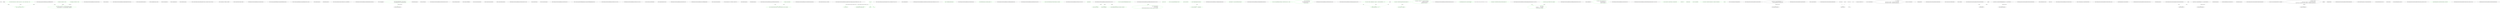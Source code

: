 digraph  {
n95 [label=last, span=""];
n96 [label=double, span=""];
n0 [cluster="Humanizer.MetricNumeralExtensions.FromMetric(string)", label="Entry Humanizer.MetricNumeralExtensions.FromMetric(string)", span="74-74"];
n17 [cluster="string.Trim()", label="Entry string.Trim()", span="0-0"];
n18 [cluster="Humanizer.MetricNumeralExtensions.ReplaceNameBySymbol(string)", label="Entry Humanizer.MetricNumeralExtensions.ReplaceNameBySymbol(string)", span="90-90"];
n19 [cluster="string.IsInvalidMetricNumeral()", label="Entry string.IsInvalidMetricNumeral()", span="179-179"];
n21 [cluster="string.Replace(string, string)", label="Entry string.Replace(string, string)", span="0-0"];
n22 [cluster="char.IsLetter(char)", label="Entry char.IsLetter(char)", span="0-0"];
n24 [cluster="string.Remove(int)", label="Entry string.Remove(int)", span="0-0"];
n23 [cluster="double.Parse(string)", label="Entry double.Parse(string)", span="0-0"];
n25 [cluster="System.Collections.Generic.IEnumerable<TSource>.Contains<TSource>(TSource)", label="Entry System.Collections.Generic.IEnumerable<TSource>.Contains<TSource>(TSource)", span="0-0"];
n26 [cluster="System.Func<T, TResult>.Invoke(T)", label="Entry System.Func<T, TResult>.Invoke(T)", span="0-0"];
n27 [cluster="System.Math.Pow(double, double)", label="Entry System.Math.Pow(double, double)", span="0-0"];
n15 [cluster="Humanizer.MetricNumeralExtensions.FromMetric(string)", label="Exit Humanizer.MetricNumeralExtensions.FromMetric(string)", span="74-74"];
n16 [cluster="System.ArgumentNullException.ArgumentNullException(string)", label="Entry System.ArgumentNullException.ArgumentNullException(string)", span="0-0"];
n20 [cluster="System.ArgumentException.ArgumentException(string, string)", label="Entry System.ArgumentException.ArgumentException(string, string)", span="0-0"];
n28 [cluster="lambda expression", label="Entry lambda expression", span="84-84"];
n30 [cluster="lambda expression", label="Exit lambda expression", span="84-84"];
n31 [cluster="System.Collections.Generic.ICollection<char>.IndexOf(char)", label="Entry System.Collections.Generic.ICollection<char>.IndexOf(char)", span="197-197"];
n33 [cluster="Humanizer.MetricNumeralExtensions.ReplaceNameBySymbol(string)", label="Exit Humanizer.MetricNumeralExtensions.ReplaceNameBySymbol(string)", span="90-90"];
n34 [cluster="Unk.Aggregate", label="Entry Unk.Aggregate", span=""];
n35 [cluster="lambda expression", label="Entry lambda expression", span="92-92"];
n37 [cluster="lambda expression", label="Exit lambda expression", span="92-92"];
n38 [cluster="char.ToString()", label="Entry char.ToString()", span="0-0"];
n39 [cluster="Humanizer.MetricNumeralExtensions.ToMetric(double, bool, bool)", label="Entry Humanizer.MetricNumeralExtensions.ToMetric(double, bool, bool)", span="111-111"];
n49 [cluster="double.Equals(double)", label="Entry double.Equals(double)", span="0-0"];
n51 [cluster="double.IsOutOfRange()", label="Entry double.IsOutOfRange()", span="159-159"];
n53 [cluster="System.Math.Abs(double)", label="Entry System.Math.Abs(double)", span="0-0"];
n54 [cluster="System.Math.Log10(double)", label="Entry System.Math.Log10(double)", span="0-0"];
n55 [cluster="System.Math.Floor(double)", label="Entry System.Math.Floor(double)", span="0-0"];
n48 [cluster="Humanizer.MetricNumeralExtensions.ToMetric(double, bool, bool)", label="Exit Humanizer.MetricNumeralExtensions.ToMetric(double, bool, bool)", span="111-111"];
n50 [cluster="double.ToString()", label="Entry double.ToString()", span="0-0"];
n56 [cluster="System.Math.Sign(int)", label="Entry System.Math.Sign(int)", span="0-0"];
n57 [cluster="Humanizer.MetricNumeralExtensions.GetUnit(char, bool)", label="Entry Humanizer.MetricNumeralExtensions.GetUnit(char, bool)", span="149-149"];
n52 [cluster="System.ArgumentOutOfRangeException.ArgumentOutOfRangeException(string)", label="Entry System.ArgumentOutOfRangeException.ArgumentOutOfRangeException(string)", span="0-0"];
n58 [cluster="Humanizer.MetricNumeralExtensions.ToMetric(int, bool, bool)", label="Entry Humanizer.MetricNumeralExtensions.ToMetric(int, bool, bool)", span="138-138"];
n60 [cluster="Humanizer.MetricNumeralExtensions.ToMetric(int, bool, bool)", label="Exit Humanizer.MetricNumeralExtensions.ToMetric(int, bool, bool)", span="138-138"];
n61 [cluster="System.Convert.ToDouble(int)", label="Entry System.Convert.ToDouble(int)", span="0-0"];
n62 [cluster="double.ToMetric(bool, bool)", label="Entry double.ToMetric(bool, bool)", span="111-111"];
n64 [cluster="Humanizer.MetricNumeralExtensions.GetUnit(char, bool)", label="Exit Humanizer.MetricNumeralExtensions.GetUnit(char, bool)", span="149-149"];
n65 [cluster="Humanizer.MetricNumeralExtensions.IsOutOfRange(double)", label="Entry Humanizer.MetricNumeralExtensions.IsOutOfRange(double)", span="159-159"];
n71 [cluster="Humanizer.MetricNumeralExtensions.IsOutOfRange(double)", label="Exit Humanizer.MetricNumeralExtensions.IsOutOfRange(double)", span="159-159"];
n72 [cluster="System.Math.Sign(double)", label="Entry System.Math.Sign(double)", span="0-0"];
n73 [cluster="System.Func<T1, T2, TResult>.Invoke(T1, T2)", label="Entry System.Func<T1, T2, TResult>.Invoke(T1, T2)", span="0-0"];
n74 [cluster="lambda expression", label="Entry lambda expression", span="164-164"];
n76 [cluster="lambda expression", label="Exit lambda expression", span="164-164"];
n77 [cluster="Humanizer.MetricNumeralExtensions.IsInvalidMetricNumeral(string)", label="Entry Humanizer.MetricNumeralExtensions.IsInvalidMetricNumeral(string)", span="179-179"];
n83 [cluster="Humanizer.MetricNumeralExtensions.IsInvalidMetricNumeral(string)", label="Exit Humanizer.MetricNumeralExtensions.IsInvalidMetricNumeral(string)", span="179-179"];
n84 [cluster="double.TryParse(string, out double)", label="Entry double.TryParse(string, out double)", span="0-0"];
n85 [cluster="Humanizer.MetricNumeralExtensions.IndexOf(System.Collections.Generic.ICollection<char>, char)", label="Entry Humanizer.MetricNumeralExtensions.IndexOf(System.Collections.Generic.ICollection<char>, char)", span="197-197"];
n93 [cluster="System.Collections.Generic.IEnumerable<TSource>.ElementAt<TSource>(int)", label="Entry System.Collections.Generic.IEnumerable<TSource>.ElementAt<TSource>(int)", span="0-0"];
n94 [cluster="char.Equals(char)", label="Entry char.Equals(char)", span="0-0"];
n92 [cluster="Humanizer.MetricNumeralExtensions.IndexOf(System.Collections.Generic.ICollection<char>, char)", label="Exit Humanizer.MetricNumeralExtensions.IndexOf(System.Collections.Generic.ICollection<char>, char)", span="197-197"];
d1 [cluster="Humanizer.MetricNumeralExtensions.FromMetric(string)", color=green, community=0, label="input = CleanRepresentation(input)", prediction=0, span="78-78"];
d0 [cluster="Humanizer.MetricNumeralExtensions.FromMetric(string)", label="Entry Humanizer.MetricNumeralExtensions.FromMetric(string)", span="76-76"];
d2 [cluster="Humanizer.MetricNumeralExtensions.FromMetric(string)", color=green, community=0, label="return BuildNumber(input, input[input.Length - 1]);", prediction=1, span="79-79"];
d4 [cluster="Humanizer.MetricNumeralExtensions.CleanRepresentation(string)", label="Entry Humanizer.MetricNumeralExtensions.CleanRepresentation(string)", span="138-138"];
d5 [cluster="Humanizer.MetricNumeralExtensions.BuildNumber(string, char)", label="Entry Humanizer.MetricNumeralExtensions.BuildNumber(string, char)", span="157-157"];
d7 [cluster="Humanizer.MetricNumeralExtensions.ToMetric(int, bool, bool)", color=green, community=0, label="return Convert.ToDouble(input).ToMetric(hasSpace, useSymbol);", prediction=2, span="102-102"];
d6 [cluster="Humanizer.MetricNumeralExtensions.ToMetric(int, bool, bool)", label="Entry Humanizer.MetricNumeralExtensions.ToMetric(int, bool, bool)", span="100-100"];
d12 [cluster="Humanizer.MetricNumeralExtensions.ToMetric(double, bool, bool)", color=green, community=0, label="input.Equals(0)", prediction=3, span="125-125"];
d11 [cluster="Humanizer.MetricNumeralExtensions.ToMetric(double, bool, bool)", label="Entry Humanizer.MetricNumeralExtensions.ToMetric(double, bool, bool)", span="123-123"];
d13 [cluster="Humanizer.MetricNumeralExtensions.ToMetric(double, bool, bool)", color=green, community=0, label="return input.ToString();", prediction=4, span="126-126"];
d14 [cluster="Humanizer.MetricNumeralExtensions.ToMetric(double, bool, bool)", color=green, community=0, label="input.IsOutOfRange()", prediction=4, span="127-127"];
d15 [cluster="Humanizer.MetricNumeralExtensions.ToMetric(double, bool, bool)", color=green, community=0, label="throw new ArgumentOutOfRangeException(''input'');", prediction=6, span="128-128"];
d16 [cluster="Humanizer.MetricNumeralExtensions.ToMetric(double, bool, bool)", color=green, community=0, label="return BuildRepresentation(input, hasSpace, useSymbol);", prediction=4, span="130-130"];
d22 [cluster="Humanizer.MetricNumeralExtensions.BuildRepresentation(double, bool, bool)", label="Entry Humanizer.MetricNumeralExtensions.BuildRepresentation(double, bool, bool)", span="198-198"];
d23 [cluster="Humanizer.MetricNumeralExtensions.CleanRepresentation(string)", color=green, community=0, label="input == null", prediction=8, span="140-140"];
d24 [cluster="Humanizer.MetricNumeralExtensions.CleanRepresentation(string)", color=green, community=0, label="throw new ArgumentNullException(''input'');", prediction=9, span="141-141"];
d25 [cluster="Humanizer.MetricNumeralExtensions.CleanRepresentation(string)", color=green, community=0, label="input = input.Trim()", prediction=10, span="143-143"];
d26 [cluster="Humanizer.MetricNumeralExtensions.CleanRepresentation(string)", color=green, community=0, label="input = ReplaceNameBySymbol(input)", prediction=11, span="144-144"];
d30 [cluster="Humanizer.MetricNumeralExtensions.CleanRepresentation(string)", label="Exit Humanizer.MetricNumeralExtensions.CleanRepresentation(string)", span="138-138"];
d27 [cluster="Humanizer.MetricNumeralExtensions.CleanRepresentation(string)", color=green, community=0, label="input.Length == 0 || input.IsInvalidMetricNumeral()", prediction=12, span="145-145"];
d33 [cluster="Humanizer.MetricNumeralExtensions.ReplaceNameBySymbol(string)", label="Entry Humanizer.MetricNumeralExtensions.ReplaceNameBySymbol(string)", span="185-185"];
d29 [cluster="Humanizer.MetricNumeralExtensions.CleanRepresentation(string)", color=green, community=0, label="return input.Replace('' '', String.Empty);", prediction=11, span="148-148"];
d28 [cluster="Humanizer.MetricNumeralExtensions.CleanRepresentation(string)", color=green, community=0, label="throw new ArgumentException(''Empty or invalid Metric string.'', ''input'');", prediction=14, span="146-146"];
d37 [cluster="Humanizer.MetricNumeralExtensions.BuildNumber(string, char)", color=green, community=1, label="return Char.IsLetter(last)\r\n				? BuildMetricNumber(input, last)\r\n				: Double.Parse(input);", prediction=15, span="159-161"];
d38 [cluster="Humanizer.MetricNumeralExtensions.BuildNumber(string, char)", label="Exit Humanizer.MetricNumeralExtensions.BuildNumber(string, char)", span="157-157"];
d40 [cluster="Humanizer.MetricNumeralExtensions.BuildMetricNumber(string, char)", label="Entry Humanizer.MetricNumeralExtensions.BuildMetricNumber(string, char)", span="170-170"];
d42 [cluster="Humanizer.MetricNumeralExtensions.BuildMetricNumber(string, char)", color=green, community=0, label="Func<char[], double> getExponent = symbols => (symbols.IndexOf(last) + 1) * 3", prediction=16, span="172-172"];
d43 [cluster="Humanizer.MetricNumeralExtensions.BuildMetricNumber(string, char)", color=green, community=0, label="var number = Double.Parse(input.Remove(input.Length - 1))", prediction=17, span="173-173"];
d52 [cluster="lambda expression", color=green, community=0, label="(symbols.IndexOf(last) + 1) * 3", prediction=16, span="172-172"];
d44 [cluster="Humanizer.MetricNumeralExtensions.BuildMetricNumber(string, char)", color=green, community=1, label="var exponent = Math.Pow(10, Symbols[0].Contains(last)\r\n				? getExponent(Symbols[0])\r\n				: -getExponent(Symbols[1]))", prediction=19, span="174-176"];
d108 [label=char, span=""];
d45 [cluster="Humanizer.MetricNumeralExtensions.BuildMetricNumber(string, char)", color=green, community=0, label="return number * exponent;", prediction=17, span="177-177"];
d46 [cluster="Humanizer.MetricNumeralExtensions.BuildMetricNumber(string, char)", label="Exit Humanizer.MetricNumeralExtensions.BuildMetricNumber(string, char)", span="170-170"];
d55 [cluster="Humanizer.MetricNumeralExtensions.ReplaceNameBySymbol(string)", color=green, community=1, label="return Names.Aggregate(input, (current, name) =>\r\n				current.Replace(name.Value, name.Key.ToString()));", prediction=21, span="187-188"];
d59 [cluster="lambda expression", color=green, community=0, label="current.Replace(name.Value, name.Key.ToString())", prediction=22, span="188-188"];
d62 [cluster="Humanizer.MetricNumeralExtensions.BuildRepresentation(double, bool, bool)", color=green, community=0, label="var exponent = (int)Math.Floor(Math.Log10(Math.Abs(input)) / 3)", prediction=23, span="200-200"];
d69 [cluster="Humanizer.MetricNumeralExtensions.BuildMetricRepresentation(double, int, bool, bool)", label="Entry Humanizer.MetricNumeralExtensions.BuildMetricRepresentation(double, int, bool, bool)", span="214-214"];
d63 [cluster="Humanizer.MetricNumeralExtensions.BuildRepresentation(double, bool, bool)", color=green, community=1, label="return exponent.Equals(0)\r\n				? input.ToString()\r\n				: BuildMetricRepresentation(input, exponent, hasSpace, useSymbol);", prediction=24, span="201-203"];
d64 [cluster="Humanizer.MetricNumeralExtensions.BuildRepresentation(double, bool, bool)", label="Exit Humanizer.MetricNumeralExtensions.BuildRepresentation(double, bool, bool)", span="198-198"];
d68 [cluster="int.Equals(int)", label="Entry int.Equals(int)", span="0-0"];
d70 [cluster="Humanizer.MetricNumeralExtensions.BuildMetricRepresentation(double, int, bool, bool)", color=green, community=0, label="var number = input * Math.Pow(1000, -exponent)", prediction=25, span="216-216"];
d71 [cluster="Humanizer.MetricNumeralExtensions.BuildMetricRepresentation(double, int, bool, bool)", color=green, community=1, label="var symbol = Math.Sign(exponent) == 1\r\n				? Symbols[0][exponent - 1]\r\n				: Symbols[1][-exponent - 1]", prediction=26, span="217-219"];
d72 [cluster="Humanizer.MetricNumeralExtensions.BuildMetricRepresentation(double, int, bool, bool)", color=green, community=1, label="return number\r\n				+ (hasSpace ? '' '' : String.Empty)\r\n				+ GetUnit(symbol, useSymbol);", prediction=25, span="220-222"];
d75 [cluster="Humanizer.MetricNumeralExtensions.GetUnit(char, bool)", label="Entry Humanizer.MetricNumeralExtensions.GetUnit(char, bool)", span="231-231"];
d73 [cluster="Humanizer.MetricNumeralExtensions.BuildMetricRepresentation(double, int, bool, bool)", label="Exit Humanizer.MetricNumeralExtensions.BuildMetricRepresentation(double, int, bool, bool)", span="214-214"];
d76 [cluster="Humanizer.MetricNumeralExtensions.GetUnit(char, bool)", color=green, community=0, label="return useSymbol ? symbol.ToString() : Names[symbol];", prediction=28, span="233-233"];
d79 [cluster="Humanizer.MetricNumeralExtensions.IsOutOfRange(double)", color=green, community=0, label="int limit = 27", prediction=29, span="243-243"];
d80 [cluster="Humanizer.MetricNumeralExtensions.IsOutOfRange(double)", color=green, community=0, label="var bigLimit = Math.Pow(10, limit)", prediction=30, span="244-244"];
d81 [cluster="Humanizer.MetricNumeralExtensions.IsOutOfRange(double)", color=green, community=0, label="var smallLimit = Math.Pow(10, -limit)", prediction=30, span="245-245"];
d82 [cluster="Humanizer.MetricNumeralExtensions.IsOutOfRange(double)", color=green, community=0, label="Func<double, double, bool> outside = (min, max) => !(max > input && input > min)", prediction=30, span="246-246"];
d83 [cluster="Humanizer.MetricNumeralExtensions.IsOutOfRange(double)", color=green, community=1, label="return (Math.Sign(input) == 1 && outside(smallLimit, bigLimit))\r\n			       || (Math.Sign(input) == -1 && outside(-bigLimit, -smallLimit));", prediction=30, span="247-248"];
d88 [cluster="lambda expression", color=green, community=0, label="!(max > input && input > min)", prediction=30, span="246-246"];
d91 [cluster="Humanizer.MetricNumeralExtensions.IsInvalidMetricNumeral(string)", color=green, community=0, label="double number", prediction=35, span="263-263"];
d92 [cluster="Humanizer.MetricNumeralExtensions.IsInvalidMetricNumeral(string)", color=green, community=0, label="var index = input.Length - 1", prediction=36, span="264-264"];
d93 [cluster="Humanizer.MetricNumeralExtensions.IsInvalidMetricNumeral(string)", color=green, community=0, label="var last = input[index]", prediction=37, span="265-265"];
d95 [cluster="Humanizer.MetricNumeralExtensions.IsInvalidMetricNumeral(string)", color=green, community=0, label="return !Double.TryParse(isSymbol ? input.Remove(index) : input, out number);", prediction=36, span="267-267"];
d94 [cluster="Humanizer.MetricNumeralExtensions.IsInvalidMetricNumeral(string)", color=green, community=0, label="var isSymbol = Symbols[0].Contains(last) || Symbols[1].Contains(last)", prediction=39, span="266-266"];
d99 [cluster="Humanizer.MetricNumeralExtensions.IndexOf(System.Collections.Generic.ICollection<char>, char)", color=green, community=0, label="var i = 0", prediction=40, span="281-281"];
d100 [cluster="Humanizer.MetricNumeralExtensions.IndexOf(System.Collections.Generic.ICollection<char>, char)", color=green, community=0, label="i < chars.Count", prediction=40, span="281-281"];
d101 [cluster="Humanizer.MetricNumeralExtensions.IndexOf(System.Collections.Generic.ICollection<char>, char)", color=green, community=0, label="chars.ElementAt(i).Equals(value)", prediction=40, span="282-282"];
d102 [cluster="Humanizer.MetricNumeralExtensions.IndexOf(System.Collections.Generic.ICollection<char>, char)", color=green, community=0, label="return i;", prediction=40, span="283-283"];
d103 [cluster="Humanizer.MetricNumeralExtensions.IndexOf(System.Collections.Generic.ICollection<char>, char)", color=green, community=0, label="i++", prediction=40, span="281-281"];
d104 [cluster="Humanizer.MetricNumeralExtensions.IndexOf(System.Collections.Generic.ICollection<char>, char)", color=green, community=0, label="return -1;", prediction=45, span="284-284"];
m0_46 [cluster="System.Diagnostics.Debugger.Break()", file="MetricNumeralTests.cs", label="Entry System.Diagnostics.Debugger.Break()", span="0-0"];
m0_22 [cluster="Humanizer.Tests.MetricNumeralTests.FromMetricOnNull()", file="MetricNumeralTests.cs", label="Entry Humanizer.Tests.MetricNumeralTests.FromMetricOnNull()", span="64-64"];
m0_23 [cluster="Humanizer.Tests.MetricNumeralTests.FromMetricOnNull()", file="MetricNumeralTests.cs", label="Assert.Throws<ArgumentNullException>(() =>\r\n                                MetricNumeralExtensions.FromMetric(null))", span="66-67"];
m0_24 [cluster="Humanizer.Tests.MetricNumeralTests.FromMetricOnNull()", file="MetricNumeralTests.cs", label="Exit Humanizer.Tests.MetricNumeralTests.FromMetricOnNull()", span="64-64"];
m0_15 [cluster="string.FromMetric()", file="MetricNumeralTests.cs", label="Entry string.FromMetric()", span="74-74"];
m0_29 [cluster="Humanizer.Tests.MetricNumeralTests.TestAllSymbols()", file="MetricNumeralTests.cs", label="Entry Humanizer.Tests.MetricNumeralTests.TestAllSymbols()", span="72-72"];
m0_30 [cluster="Humanizer.Tests.MetricNumeralTests.TestAllSymbols()", file="MetricNumeralTests.cs", label="var b = true", span="74-74"];
m0_31 [cluster="Humanizer.Tests.MetricNumeralTests.TestAllSymbols()", file="MetricNumeralTests.cs", label="var i = -24", span="75-75"];
m0_39 [cluster="Humanizer.Tests.MetricNumeralTests.TestAllSymbols()", file="MetricNumeralTests.cs", label="b &= c", span="87-87"];
m0_41 [cluster="Humanizer.Tests.MetricNumeralTests.TestAllSymbols()", file="MetricNumeralTests.cs", label="Assert.True(b)", span="89-89"];
m0_32 [cluster="Humanizer.Tests.MetricNumeralTests.TestAllSymbols()", file="MetricNumeralTests.cs", label="i < 27", span="75-75"];
m0_33 [cluster="Humanizer.Tests.MetricNumeralTests.TestAllSymbols()", file="MetricNumeralTests.cs", label="var origin = Math.Pow(10, i)", span="77-77"];
m0_40 [cluster="Humanizer.Tests.MetricNumeralTests.TestAllSymbols()", file="MetricNumeralTests.cs", label="i++", span="75-75"];
m0_34 [cluster="Humanizer.Tests.MetricNumeralTests.TestAllSymbols()", file="MetricNumeralTests.cs", label="var to = origin.ToMetric()", span="78-78"];
m0_36 [cluster="Humanizer.Tests.MetricNumeralTests.TestAllSymbols()", file="MetricNumeralTests.cs", label="var c = Equals(\r\n                                        origin.ToString(''0.##E+0'', CultureInfo.InvariantCulture),\r\n                                        from.ToString(''0.##E+0'', CultureInfo.InvariantCulture))", span="81-83"];
m0_35 [cluster="Humanizer.Tests.MetricNumeralTests.TestAllSymbols()", file="MetricNumeralTests.cs", label="var from = to.FromMetric()", span="79-79"];
m0_37 [cluster="Humanizer.Tests.MetricNumeralTests.TestAllSymbols()", file="MetricNumeralTests.cs", label="!c", span="84-84"];
m0_38 [cluster="Humanizer.Tests.MetricNumeralTests.TestAllSymbols()", file="MetricNumeralTests.cs", label="Debugger.Break()", span="85-85"];
m0_42 [cluster="Humanizer.Tests.MetricNumeralTests.TestAllSymbols()", file="MetricNumeralTests.cs", label="Exit Humanizer.Tests.MetricNumeralTests.TestAllSymbols()", span="72-72"];
m0_55 [cluster="System.Convert.ToInt32(double)", file="MetricNumeralTests.cs", label="Entry System.Convert.ToInt32(double)", span="0-0"];
m0_4 [cluster="Unk.Equal", file="MetricNumeralTests.cs", label="Entry Unk.Equal", span=""];
m0_5 [cluster="Humanizer.Tests.MetricNumeralTests.ToMetricOnInvalid(double)", file="MetricNumeralTests.cs", label="Entry Humanizer.Tests.MetricNumeralTests.ToMetricOnInvalid(double)", span="30-30"];
m0_6 [cluster="Humanizer.Tests.MetricNumeralTests.ToMetricOnInvalid(double)", file="MetricNumeralTests.cs", label="Assert.Throws<ArgumentOutOfRangeException>(() => input.ToMetric())", span="32-32"];
m0_7 [cluster="Humanizer.Tests.MetricNumeralTests.ToMetricOnInvalid(double)", file="MetricNumeralTests.cs", label="Exit Humanizer.Tests.MetricNumeralTests.ToMetricOnInvalid(double)", span="30-30"];
m0_57 [cluster="int.ToMetric(bool, bool)", file="MetricNumeralTests.cs", label="Entry int.ToMetric(bool, bool)", span="138-138"];
m0_8 [cluster="Unk.>", file="MetricNumeralTests.cs", label="Entry Unk.>", span=""];
m0_28 [cluster="Humanizer.MetricNumeralExtensions.FromMetric(string)", file="MetricNumeralTests.cs", label="Entry Humanizer.MetricNumeralExtensions.FromMetric(string)", span="74-74"];
m0_56 [cluster="int.ToString(string, System.IFormatProvider)", file="MetricNumeralTests.cs", label="Entry int.ToString(string, System.IFormatProvider)", span="0-0"];
m0_12 [cluster="Humanizer.Tests.MetricNumeralTests.FromMetric(double, string)", file="MetricNumeralTests.cs", label="Entry Humanizer.Tests.MetricNumeralTests.FromMetric(double, string)", span="43-43"];
m0_13 [cluster="Humanizer.Tests.MetricNumeralTests.FromMetric(double, string)", file="MetricNumeralTests.cs", label="Assert.Equal(expected, input.FromMetric())", span="45-45"];
m0_14 [cluster="Humanizer.Tests.MetricNumeralTests.FromMetric(double, string)", file="MetricNumeralTests.cs", label="Exit Humanizer.Tests.MetricNumeralTests.FromMetric(double, string)", span="43-43"];
m0_25 [cluster="lambda expression", file="MetricNumeralTests.cs", label="Entry lambda expression", span="66-67"];
m0_10 [cluster="lambda expression", file="MetricNumeralTests.cs", label="input.ToMetric()", span="32-32"];
m0_9 [cluster="lambda expression", file="MetricNumeralTests.cs", label="Entry lambda expression", span="32-32"];
m0_11 [cluster="lambda expression", file="MetricNumeralTests.cs", label="Exit lambda expression", span="32-32"];
m0_20 [cluster="lambda expression", file="MetricNumeralTests.cs", label="input.FromMetric()", span="60-60"];
m0_19 [cluster="lambda expression", file="MetricNumeralTests.cs", label="Entry lambda expression", span="60-60"];
m0_21 [cluster="lambda expression", file="MetricNumeralTests.cs", label="Exit lambda expression", span="60-60"];
m0_26 [cluster="lambda expression", file="MetricNumeralTests.cs", label="MetricNumeralExtensions.FromMetric(null)", span="67-67"];
m0_27 [cluster="lambda expression", file="MetricNumeralTests.cs", label="Exit lambda expression", span="66-67"];
m0_48 [cluster="Humanizer.Tests.MetricNumeralTests.TestAllSymbolsAsInt(int)", file="MetricNumeralTests.cs", label="Entry Humanizer.Tests.MetricNumeralTests.TestAllSymbolsAsInt(int)", span="102-102"];
m0_49 [cluster="Humanizer.Tests.MetricNumeralTests.TestAllSymbolsAsInt(int)", file="MetricNumeralTests.cs", label="var origin = Convert.ToInt32(Math.Pow(10, exponent))", span="104-104"];
m0_50 [cluster="Humanizer.Tests.MetricNumeralTests.TestAllSymbolsAsInt(int)", file="MetricNumeralTests.cs", label="var isEquals = Equals(\r\n                                origin.ToString(''0.##E+0'', CultureInfo.InvariantCulture),\r\n                                origin.ToMetric().FromMetric().ToString(''0.##E+0'', CultureInfo.InvariantCulture))", span="105-107"];
m0_51 [cluster="Humanizer.Tests.MetricNumeralTests.TestAllSymbolsAsInt(int)", file="MetricNumeralTests.cs", label="!isEquals", span="108-108"];
m0_53 [cluster="Humanizer.Tests.MetricNumeralTests.TestAllSymbolsAsInt(int)", file="MetricNumeralTests.cs", label="Assert.True(isEquals)", span="110-110"];
m0_52 [cluster="Humanizer.Tests.MetricNumeralTests.TestAllSymbolsAsInt(int)", file="MetricNumeralTests.cs", label="Debugger.Break()", span="109-109"];
m0_54 [cluster="Humanizer.Tests.MetricNumeralTests.TestAllSymbolsAsInt(int)", file="MetricNumeralTests.cs", label="Exit Humanizer.Tests.MetricNumeralTests.TestAllSymbolsAsInt(int)", span="102-102"];
m0_44 [cluster="double.ToString(string, System.IFormatProvider)", file="MetricNumeralTests.cs", label="Entry double.ToString(string, System.IFormatProvider)", span="0-0"];
m0_3 [cluster="double.ToMetric(bool, bool)", file="MetricNumeralTests.cs", label="Entry double.ToMetric(bool, bool)", span="111-111"];
m0_47 [cluster="Unk.True", file="MetricNumeralTests.cs", label="Entry Unk.True", span=""];
m0_45 [cluster="object.Equals(object, object)", file="MetricNumeralTests.cs", label="Entry object.Equals(object, object)", span="0-0"];
m0_0 [cluster="Humanizer.Tests.MetricNumeralTests.ToMetric(string, double, bool, bool)", file="MetricNumeralTests.cs", label="Entry Humanizer.Tests.MetricNumeralTests.ToMetric(string, double, bool, bool)", span="19-19"];
m0_1 [cluster="Humanizer.Tests.MetricNumeralTests.ToMetric(string, double, bool, bool)", color=green, community=0, file="MetricNumeralTests.cs", label="Assert.Equal(expected, input.ToMetric(hasSpace, useSymbol))", prediction=46, span="22-22"];
m0_2 [cluster="Humanizer.Tests.MetricNumeralTests.ToMetric(string, double, bool, bool)", file="MetricNumeralTests.cs", label="Exit Humanizer.Tests.MetricNumeralTests.ToMetric(string, double, bool, bool)", span="19-19"];
m0_16 [cluster="Humanizer.Tests.MetricNumeralTests.FromMetricOnInvalid(string)", file="MetricNumeralTests.cs", label="Entry Humanizer.Tests.MetricNumeralTests.FromMetricOnInvalid(string)", span="58-58"];
m0_17 [cluster="Humanizer.Tests.MetricNumeralTests.FromMetricOnInvalid(string)", file="MetricNumeralTests.cs", label="Assert.Throws<ArgumentException>(() => input.FromMetric())", span="60-60"];
m0_18 [cluster="Humanizer.Tests.MetricNumeralTests.FromMetricOnInvalid(string)", file="MetricNumeralTests.cs", label="Exit Humanizer.Tests.MetricNumeralTests.FromMetricOnInvalid(string)", span="58-58"];
m0_58 [file="MetricNumeralTests.cs", label=double, span=""];
m0_59 [file="MetricNumeralTests.cs", label=string, span=""];
n96 -> d88  [color=green, key=1, label=double, style=dashed];
n65 -> d88  [color=green, key=1, label=double, style=dashed];
n65 -> d83  [color=green, key=1, label=double, style=dashed];
n77 -> d95  [color=green, key=1, label=string, style=dashed];
n85 -> d100  [color=green, key=1, label="System.Collections.Generic.ICollection<char>", style=dashed];
n85 -> d101  [color=green, key=1, label="System.Collections.Generic.ICollection<char>", style=dashed];
d11 -> d13  [color=green, key=1, label=double, style=dashed];
d11 -> d14  [color=green, key=1, label=double, style=dashed];
d11 -> d16  [color=green, key=1, label=double, style=dashed];
d22 -> d63  [color=green, key=1, label=double, style=dashed];
d26 -> d29  [color=green, key=1, label=string, style=dashed];
d40 -> d52  [color=green, key=1, label=char, style=dashed];
d42 -> d52  [color=green, key=1, label="char[]", style=dashed];
d43 -> d45  [color=green, key=1, label=number, style=dashed];
d108 -> d52  [color=green, key=1, label=char, style=dashed];
d55 -> n35  [color=green, key=1, label="lambda expression", style=dashed];
d59 -> d59  [color=green, key=1, label="System.Collections.Generic.KeyValuePair<char, string>", style=dashed];
d69 -> d72  [color=green, key=1, label=bool, style=dashed];
d70 -> d72  [color=green, key=1, label=number, style=dashed];
d80 -> d83  [color=green, key=1, label=bigLimit, style=dashed];
d81 -> d83  [color=green, key=1, label=smallLimit, style=dashed];
d82 -> d88  [color=green, key=1, label=double, style=dashed];
d92 -> d95  [color=green, key=1, label=index, style=dashed];
d99 -> d101  [color=green, key=1, label=i, style=dashed];
d99 -> d102  [color=green, key=1, label=i, style=dashed];
d99 -> d103  [color=green, key=1, label=i, style=dashed];
d103 -> d103  [color=green, key=1, label=i, style=dashed];
m0_23 -> m0_25  [color=darkseagreen4, key=1, label="lambda expression", style=dashed];
m0_30 -> m0_41  [color=darkseagreen4, key=1, label=b, style=dashed];
m0_31 -> m0_40  [color=darkseagreen4, key=1, label=i, style=dashed];
m0_39 -> m0_41  [color=darkseagreen4, key=1, label=b, style=dashed];
m0_40 -> m0_40  [color=darkseagreen4, key=1, label=i, style=dashed];
m0_5 -> m0_10  [color=darkseagreen4, key=1, label=double, style=dashed];
m0_6 -> m0_9  [color=darkseagreen4, key=1, label="lambda expression", style=dashed];
m0_50 -> m0_53  [color=darkseagreen4, key=1, label=isEquals, style=dashed];
m0_16 -> m0_20  [color=darkseagreen4, key=1, label=string, style=dashed];
m0_17 -> m0_19  [color=darkseagreen4, key=1, label="lambda expression", style=dashed];
m0_58 -> m0_10  [color=darkseagreen4, key=1, label=double, style=dashed];
m0_59 -> m0_20  [color=darkseagreen4, key=1, label=string, style=dashed];
}
